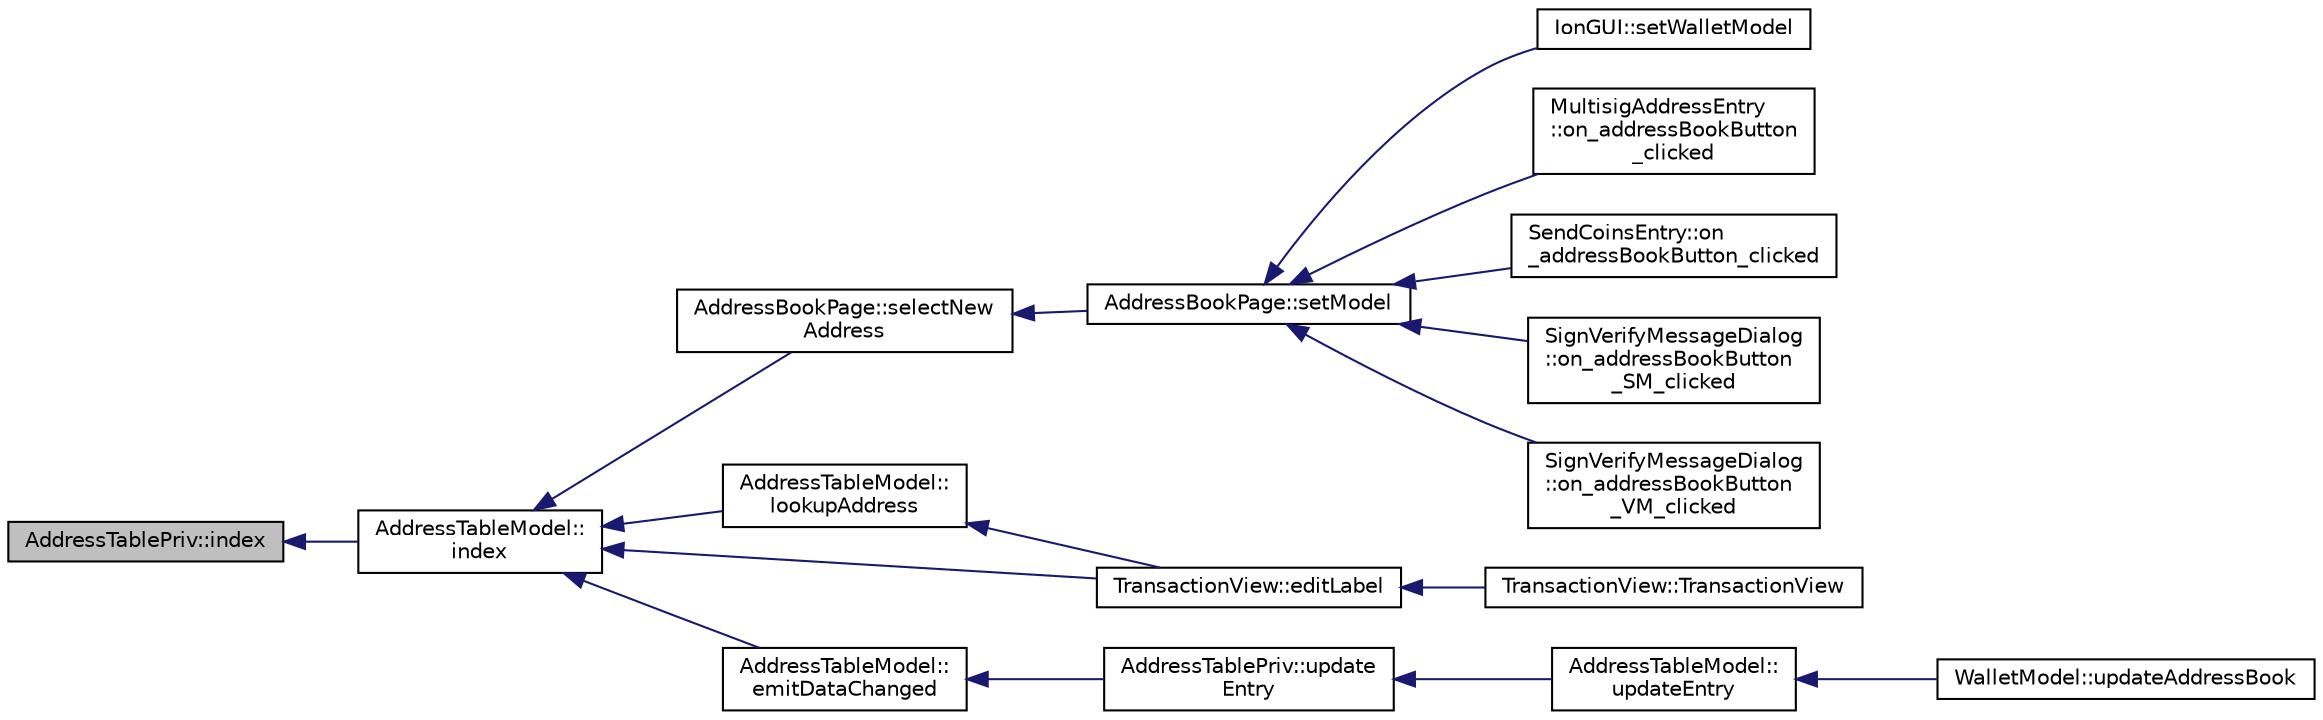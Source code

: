 digraph "AddressTablePriv::index"
{
  edge [fontname="Helvetica",fontsize="10",labelfontname="Helvetica",labelfontsize="10"];
  node [fontname="Helvetica",fontsize="10",shape=record];
  rankdir="LR";
  Node3 [label="AddressTablePriv::index",height=0.2,width=0.4,color="black", fillcolor="grey75", style="filled", fontcolor="black"];
  Node3 -> Node4 [dir="back",color="midnightblue",fontsize="10",style="solid",fontname="Helvetica"];
  Node4 [label="AddressTableModel::\lindex",height=0.2,width=0.4,color="black", fillcolor="white", style="filled",URL="$d9/ded/class_address_table_model.html#a74e9123471948255f87271c823c82854"];
  Node4 -> Node5 [dir="back",color="midnightblue",fontsize="10",style="solid",fontname="Helvetica"];
  Node5 [label="AddressBookPage::selectNew\lAddress",height=0.2,width=0.4,color="black", fillcolor="white", style="filled",URL="$d3/d4a/class_address_book_page.html#a94958ad9ed9564af6480eb905fa91393",tooltip="New entry/entries were added to address table. "];
  Node5 -> Node6 [dir="back",color="midnightblue",fontsize="10",style="solid",fontname="Helvetica"];
  Node6 [label="AddressBookPage::setModel",height=0.2,width=0.4,color="black", fillcolor="white", style="filled",URL="$d3/d4a/class_address_book_page.html#a1282cda9cb0300ee04c472ec4c9949f3"];
  Node6 -> Node7 [dir="back",color="midnightblue",fontsize="10",style="solid",fontname="Helvetica"];
  Node7 [label="IonGUI::setWalletModel",height=0.2,width=0.4,color="black", fillcolor="white", style="filled",URL="$dc/d0b/class_ion_g_u_i.html#a37f87db65498b036d387c705a749c45d",tooltip="Set the wallet model. "];
  Node6 -> Node8 [dir="back",color="midnightblue",fontsize="10",style="solid",fontname="Helvetica"];
  Node8 [label="MultisigAddressEntry\l::on_addressBookButton\l_clicked",height=0.2,width=0.4,color="black", fillcolor="white", style="filled",URL="$da/d39/class_multisig_address_entry.html#a6077acfd02d628465478c463c3024e6e"];
  Node6 -> Node9 [dir="back",color="midnightblue",fontsize="10",style="solid",fontname="Helvetica"];
  Node9 [label="SendCoinsEntry::on\l_addressBookButton_clicked",height=0.2,width=0.4,color="black", fillcolor="white", style="filled",URL="$d0/dbc/class_send_coins_entry.html#ac661741d286d9f3db32f78bd22125cb0"];
  Node6 -> Node10 [dir="back",color="midnightblue",fontsize="10",style="solid",fontname="Helvetica"];
  Node10 [label="SignVerifyMessageDialog\l::on_addressBookButton\l_SM_clicked",height=0.2,width=0.4,color="black", fillcolor="white", style="filled",URL="$d1/d26/class_sign_verify_message_dialog.html#a792a3bd647958c8ae74286c5ab3cf205"];
  Node6 -> Node11 [dir="back",color="midnightblue",fontsize="10",style="solid",fontname="Helvetica"];
  Node11 [label="SignVerifyMessageDialog\l::on_addressBookButton\l_VM_clicked",height=0.2,width=0.4,color="black", fillcolor="white", style="filled",URL="$d1/d26/class_sign_verify_message_dialog.html#a90ceb00084c68da5e9c481ba0841d976"];
  Node4 -> Node12 [dir="back",color="midnightblue",fontsize="10",style="solid",fontname="Helvetica"];
  Node12 [label="AddressTableModel::\llookupAddress",height=0.2,width=0.4,color="black", fillcolor="white", style="filled",URL="$d9/ded/class_address_table_model.html#a0beb94d838781d9055e393b37bf68f83"];
  Node12 -> Node13 [dir="back",color="midnightblue",fontsize="10",style="solid",fontname="Helvetica"];
  Node13 [label="TransactionView::editLabel",height=0.2,width=0.4,color="black", fillcolor="white", style="filled",URL="$d2/d2c/class_transaction_view.html#a18817639384e53f94fc1ad956d7263d9"];
  Node13 -> Node14 [dir="back",color="midnightblue",fontsize="10",style="solid",fontname="Helvetica"];
  Node14 [label="TransactionView::TransactionView",height=0.2,width=0.4,color="black", fillcolor="white", style="filled",URL="$d2/d2c/class_transaction_view.html#a0c5e8b90206b4e8b8bf68dd7e319798f"];
  Node4 -> Node15 [dir="back",color="midnightblue",fontsize="10",style="solid",fontname="Helvetica"];
  Node15 [label="AddressTableModel::\lemitDataChanged",height=0.2,width=0.4,color="black", fillcolor="white", style="filled",URL="$d9/ded/class_address_table_model.html#a42cbcc82a8752c4af3b75fd62e8c7a40",tooltip="Notify listeners that data changed. "];
  Node15 -> Node16 [dir="back",color="midnightblue",fontsize="10",style="solid",fontname="Helvetica"];
  Node16 [label="AddressTablePriv::update\lEntry",height=0.2,width=0.4,color="black", fillcolor="white", style="filled",URL="$de/dba/class_address_table_priv.html#aa0e92b8a58f68606b0fbb7faf04bda44"];
  Node16 -> Node17 [dir="back",color="midnightblue",fontsize="10",style="solid",fontname="Helvetica"];
  Node17 [label="AddressTableModel::\lupdateEntry",height=0.2,width=0.4,color="black", fillcolor="white", style="filled",URL="$d9/ded/class_address_table_model.html#a78d9d6f3db0ced72a29a32f487ab1c7f"];
  Node17 -> Node18 [dir="back",color="midnightblue",fontsize="10",style="solid",fontname="Helvetica"];
  Node18 [label="WalletModel::updateAddressBook",height=0.2,width=0.4,color="black", fillcolor="white", style="filled",URL="$d4/d27/class_wallet_model.html#ae2f0c65e5e19e71dc4766dfeb0425e99"];
  Node4 -> Node13 [dir="back",color="midnightblue",fontsize="10",style="solid",fontname="Helvetica"];
}
